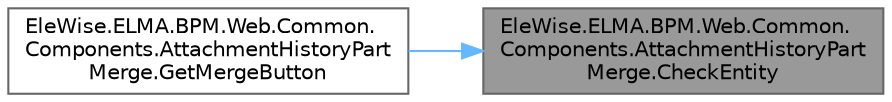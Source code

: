 digraph "EleWise.ELMA.BPM.Web.Common.Components.AttachmentHistoryPartMerge.CheckEntity"
{
 // LATEX_PDF_SIZE
  bgcolor="transparent";
  edge [fontname=Helvetica,fontsize=10,labelfontname=Helvetica,labelfontsize=10];
  node [fontname=Helvetica,fontsize=10,shape=box,height=0.2,width=0.4];
  rankdir="RL";
  Node1 [id="Node000001",label="EleWise.ELMA.BPM.Web.Common.\lComponents.AttachmentHistoryPart\lMerge.CheckEntity",height=0.2,width=0.4,color="gray40", fillcolor="grey60", style="filled", fontcolor="black",tooltip="Необходимо проверить в наследнике сущность для которой будет осуществляться отображение...."];
  Node1 -> Node2 [id="edge1_Node000001_Node000002",dir="back",color="steelblue1",style="solid",tooltip=" "];
  Node2 [id="Node000002",label="EleWise.ELMA.BPM.Web.Common.\lComponents.AttachmentHistoryPart\lMerge.GetMergeButton",height=0.2,width=0.4,color="grey40", fillcolor="white", style="filled",URL="$class_ele_wise_1_1_e_l_m_a_1_1_b_p_m_1_1_web_1_1_common_1_1_components_1_1_attachment_history_part_merge.html#a67600e4e44e6d6c09c27552646132424",tooltip=" "];
}
